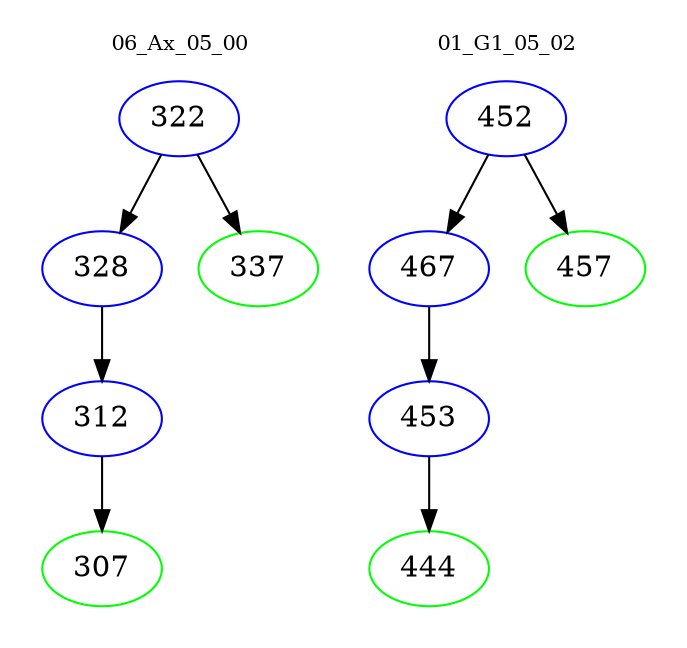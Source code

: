 digraph{
subgraph cluster_0 {
color = white
label = "06_Ax_05_00";
fontsize=10;
T0_322 [label="322", color="blue"]
T0_322 -> T0_328 [color="black"]
T0_328 [label="328", color="blue"]
T0_328 -> T0_312 [color="black"]
T0_312 [label="312", color="blue"]
T0_312 -> T0_307 [color="black"]
T0_307 [label="307", color="green"]
T0_322 -> T0_337 [color="black"]
T0_337 [label="337", color="green"]
}
subgraph cluster_1 {
color = white
label = "01_G1_05_02";
fontsize=10;
T1_452 [label="452", color="blue"]
T1_452 -> T1_467 [color="black"]
T1_467 [label="467", color="blue"]
T1_467 -> T1_453 [color="black"]
T1_453 [label="453", color="blue"]
T1_453 -> T1_444 [color="black"]
T1_444 [label="444", color="green"]
T1_452 -> T1_457 [color="black"]
T1_457 [label="457", color="green"]
}
}
